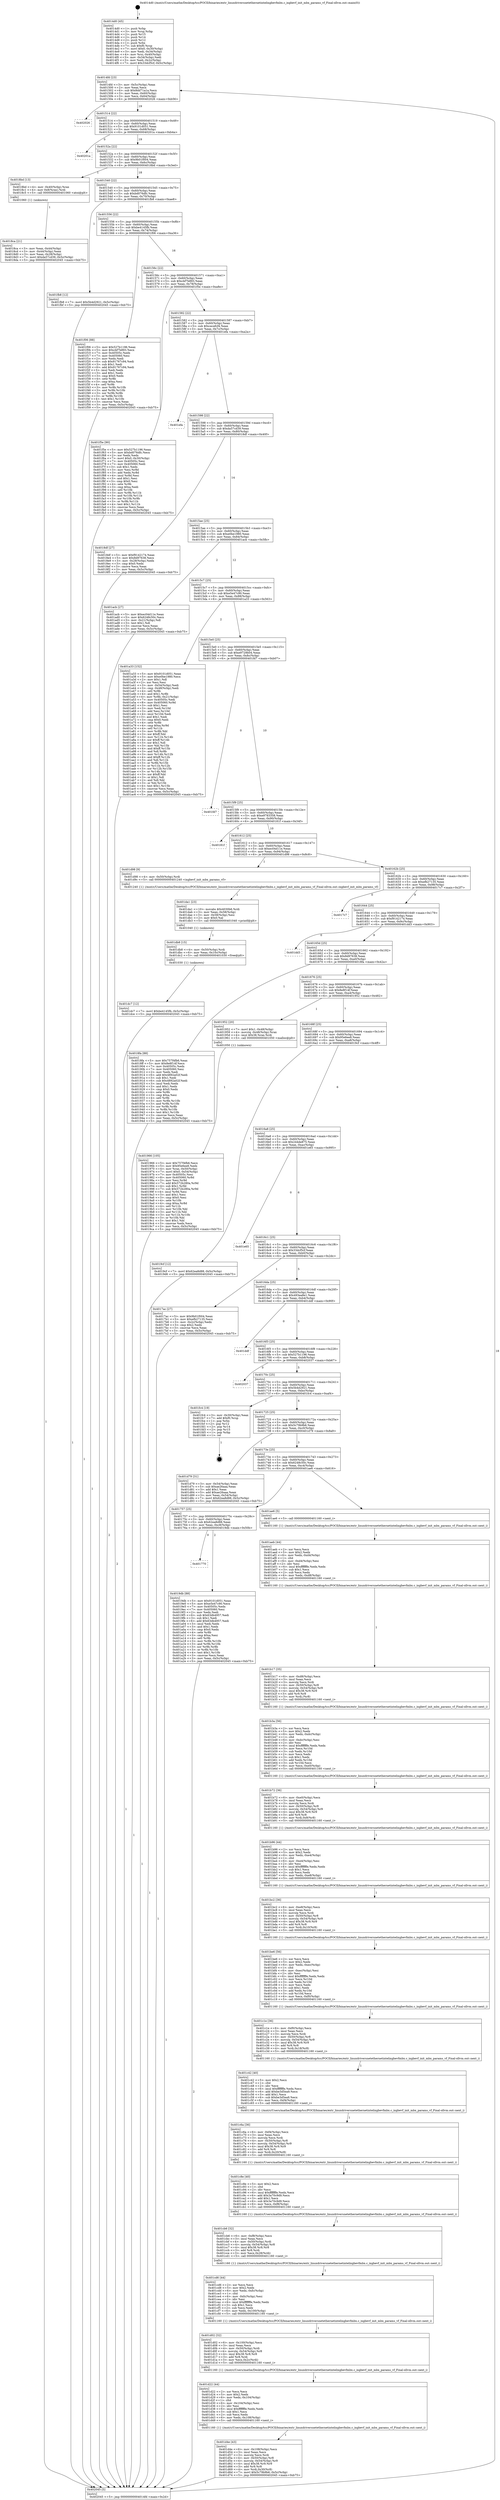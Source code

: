 digraph "0x4014d0" {
  label = "0x4014d0 (/mnt/c/Users/mathe/Desktop/tcc/POCII/binaries/extr_linuxdriversnetethernetintelixgbevfmbx.c_ixgbevf_init_mbx_params_vf_Final-ollvm.out::main(0))"
  labelloc = "t"
  node[shape=record]

  Entry [label="",width=0.3,height=0.3,shape=circle,fillcolor=black,style=filled]
  "0x4014fd" [label="{
     0x4014fd [23]\l
     | [instrs]\l
     &nbsp;&nbsp;0x4014fd \<+3\>: mov -0x5c(%rbp),%eax\l
     &nbsp;&nbsp;0x401500 \<+2\>: mov %eax,%ecx\l
     &nbsp;&nbsp;0x401502 \<+6\>: sub $0x8dd71a1a,%ecx\l
     &nbsp;&nbsp;0x401508 \<+3\>: mov %eax,-0x60(%rbp)\l
     &nbsp;&nbsp;0x40150b \<+3\>: mov %ecx,-0x64(%rbp)\l
     &nbsp;&nbsp;0x40150e \<+6\>: je 0000000000402026 \<main+0xb56\>\l
  }"]
  "0x402026" [label="{
     0x402026\l
  }", style=dashed]
  "0x401514" [label="{
     0x401514 [22]\l
     | [instrs]\l
     &nbsp;&nbsp;0x401514 \<+5\>: jmp 0000000000401519 \<main+0x49\>\l
     &nbsp;&nbsp;0x401519 \<+3\>: mov -0x60(%rbp),%eax\l
     &nbsp;&nbsp;0x40151c \<+5\>: sub $0x9101d051,%eax\l
     &nbsp;&nbsp;0x401521 \<+3\>: mov %eax,-0x68(%rbp)\l
     &nbsp;&nbsp;0x401524 \<+6\>: je 000000000040201a \<main+0xb4a\>\l
  }"]
  Exit [label="",width=0.3,height=0.3,shape=circle,fillcolor=black,style=filled,peripheries=2]
  "0x40201a" [label="{
     0x40201a\l
  }", style=dashed]
  "0x40152a" [label="{
     0x40152a [22]\l
     | [instrs]\l
     &nbsp;&nbsp;0x40152a \<+5\>: jmp 000000000040152f \<main+0x5f\>\l
     &nbsp;&nbsp;0x40152f \<+3\>: mov -0x60(%rbp),%eax\l
     &nbsp;&nbsp;0x401532 \<+5\>: sub $0x9b01f004,%eax\l
     &nbsp;&nbsp;0x401537 \<+3\>: mov %eax,-0x6c(%rbp)\l
     &nbsp;&nbsp;0x40153a \<+6\>: je 00000000004018bd \<main+0x3ed\>\l
  }"]
  "0x401dc7" [label="{
     0x401dc7 [12]\l
     | [instrs]\l
     &nbsp;&nbsp;0x401dc7 \<+7\>: movl $0xbe4145fb,-0x5c(%rbp)\l
     &nbsp;&nbsp;0x401dce \<+5\>: jmp 0000000000402045 \<main+0xb75\>\l
  }"]
  "0x4018bd" [label="{
     0x4018bd [13]\l
     | [instrs]\l
     &nbsp;&nbsp;0x4018bd \<+4\>: mov -0x40(%rbp),%rax\l
     &nbsp;&nbsp;0x4018c1 \<+4\>: mov 0x8(%rax),%rdi\l
     &nbsp;&nbsp;0x4018c5 \<+5\>: call 0000000000401060 \<atoi@plt\>\l
     | [calls]\l
     &nbsp;&nbsp;0x401060 \{1\} (unknown)\l
  }"]
  "0x401540" [label="{
     0x401540 [22]\l
     | [instrs]\l
     &nbsp;&nbsp;0x401540 \<+5\>: jmp 0000000000401545 \<main+0x75\>\l
     &nbsp;&nbsp;0x401545 \<+3\>: mov -0x60(%rbp),%eax\l
     &nbsp;&nbsp;0x401548 \<+5\>: sub $0xbd076dfc,%eax\l
     &nbsp;&nbsp;0x40154d \<+3\>: mov %eax,-0x70(%rbp)\l
     &nbsp;&nbsp;0x401550 \<+6\>: je 0000000000401fb8 \<main+0xae8\>\l
  }"]
  "0x401db8" [label="{
     0x401db8 [15]\l
     | [instrs]\l
     &nbsp;&nbsp;0x401db8 \<+4\>: mov -0x50(%rbp),%rdi\l
     &nbsp;&nbsp;0x401dbc \<+6\>: mov %eax,-0x10c(%rbp)\l
     &nbsp;&nbsp;0x401dc2 \<+5\>: call 0000000000401030 \<free@plt\>\l
     | [calls]\l
     &nbsp;&nbsp;0x401030 \{1\} (unknown)\l
  }"]
  "0x401fb8" [label="{
     0x401fb8 [12]\l
     | [instrs]\l
     &nbsp;&nbsp;0x401fb8 \<+7\>: movl $0x5b4d2921,-0x5c(%rbp)\l
     &nbsp;&nbsp;0x401fbf \<+5\>: jmp 0000000000402045 \<main+0xb75\>\l
  }"]
  "0x401556" [label="{
     0x401556 [22]\l
     | [instrs]\l
     &nbsp;&nbsp;0x401556 \<+5\>: jmp 000000000040155b \<main+0x8b\>\l
     &nbsp;&nbsp;0x40155b \<+3\>: mov -0x60(%rbp),%eax\l
     &nbsp;&nbsp;0x40155e \<+5\>: sub $0xbe4145fb,%eax\l
     &nbsp;&nbsp;0x401563 \<+3\>: mov %eax,-0x74(%rbp)\l
     &nbsp;&nbsp;0x401566 \<+6\>: je 0000000000401f06 \<main+0xa36\>\l
  }"]
  "0x401da1" [label="{
     0x401da1 [23]\l
     | [instrs]\l
     &nbsp;&nbsp;0x401da1 \<+10\>: movabs $0x4030b6,%rdi\l
     &nbsp;&nbsp;0x401dab \<+3\>: mov %eax,-0x58(%rbp)\l
     &nbsp;&nbsp;0x401dae \<+3\>: mov -0x58(%rbp),%esi\l
     &nbsp;&nbsp;0x401db1 \<+2\>: mov $0x0,%al\l
     &nbsp;&nbsp;0x401db3 \<+5\>: call 0000000000401040 \<printf@plt\>\l
     | [calls]\l
     &nbsp;&nbsp;0x401040 \{1\} (unknown)\l
  }"]
  "0x401f06" [label="{
     0x401f06 [88]\l
     | [instrs]\l
     &nbsp;&nbsp;0x401f06 \<+5\>: mov $0x527b1196,%eax\l
     &nbsp;&nbsp;0x401f0b \<+5\>: mov $0xcbf7b893,%ecx\l
     &nbsp;&nbsp;0x401f10 \<+7\>: mov 0x40505c,%edx\l
     &nbsp;&nbsp;0x401f17 \<+7\>: mov 0x405060,%esi\l
     &nbsp;&nbsp;0x401f1e \<+2\>: mov %edx,%edi\l
     &nbsp;&nbsp;0x401f20 \<+6\>: sub $0x91767c94,%edi\l
     &nbsp;&nbsp;0x401f26 \<+3\>: sub $0x1,%edi\l
     &nbsp;&nbsp;0x401f29 \<+6\>: add $0x91767c94,%edi\l
     &nbsp;&nbsp;0x401f2f \<+3\>: imul %edi,%edx\l
     &nbsp;&nbsp;0x401f32 \<+3\>: and $0x1,%edx\l
     &nbsp;&nbsp;0x401f35 \<+3\>: cmp $0x0,%edx\l
     &nbsp;&nbsp;0x401f38 \<+4\>: sete %r8b\l
     &nbsp;&nbsp;0x401f3c \<+3\>: cmp $0xa,%esi\l
     &nbsp;&nbsp;0x401f3f \<+4\>: setl %r9b\l
     &nbsp;&nbsp;0x401f43 \<+3\>: mov %r8b,%r10b\l
     &nbsp;&nbsp;0x401f46 \<+3\>: and %r9b,%r10b\l
     &nbsp;&nbsp;0x401f49 \<+3\>: xor %r9b,%r8b\l
     &nbsp;&nbsp;0x401f4c \<+3\>: or %r8b,%r10b\l
     &nbsp;&nbsp;0x401f4f \<+4\>: test $0x1,%r10b\l
     &nbsp;&nbsp;0x401f53 \<+3\>: cmovne %ecx,%eax\l
     &nbsp;&nbsp;0x401f56 \<+3\>: mov %eax,-0x5c(%rbp)\l
     &nbsp;&nbsp;0x401f59 \<+5\>: jmp 0000000000402045 \<main+0xb75\>\l
  }"]
  "0x40156c" [label="{
     0x40156c [22]\l
     | [instrs]\l
     &nbsp;&nbsp;0x40156c \<+5\>: jmp 0000000000401571 \<main+0xa1\>\l
     &nbsp;&nbsp;0x401571 \<+3\>: mov -0x60(%rbp),%eax\l
     &nbsp;&nbsp;0x401574 \<+5\>: sub $0xcbf7b893,%eax\l
     &nbsp;&nbsp;0x401579 \<+3\>: mov %eax,-0x78(%rbp)\l
     &nbsp;&nbsp;0x40157c \<+6\>: je 0000000000401f5e \<main+0xa8e\>\l
  }"]
  "0x401d4e" [label="{
     0x401d4e [43]\l
     | [instrs]\l
     &nbsp;&nbsp;0x401d4e \<+6\>: mov -0x108(%rbp),%ecx\l
     &nbsp;&nbsp;0x401d54 \<+3\>: imul %eax,%ecx\l
     &nbsp;&nbsp;0x401d57 \<+3\>: movslq %ecx,%rdi\l
     &nbsp;&nbsp;0x401d5a \<+4\>: mov -0x50(%rbp),%r8\l
     &nbsp;&nbsp;0x401d5e \<+4\>: movslq -0x54(%rbp),%r9\l
     &nbsp;&nbsp;0x401d62 \<+4\>: imul $0x38,%r9,%r9\l
     &nbsp;&nbsp;0x401d66 \<+3\>: add %r9,%r8\l
     &nbsp;&nbsp;0x401d69 \<+4\>: mov %rdi,0x30(%r8)\l
     &nbsp;&nbsp;0x401d6d \<+7\>: movl $0x5c79b9b6,-0x5c(%rbp)\l
     &nbsp;&nbsp;0x401d74 \<+5\>: jmp 0000000000402045 \<main+0xb75\>\l
  }"]
  "0x401f5e" [label="{
     0x401f5e [90]\l
     | [instrs]\l
     &nbsp;&nbsp;0x401f5e \<+5\>: mov $0x527b1196,%eax\l
     &nbsp;&nbsp;0x401f63 \<+5\>: mov $0xbd076dfc,%ecx\l
     &nbsp;&nbsp;0x401f68 \<+2\>: xor %edx,%edx\l
     &nbsp;&nbsp;0x401f6a \<+7\>: movl $0x0,-0x30(%rbp)\l
     &nbsp;&nbsp;0x401f71 \<+7\>: mov 0x40505c,%esi\l
     &nbsp;&nbsp;0x401f78 \<+7\>: mov 0x405060,%edi\l
     &nbsp;&nbsp;0x401f7f \<+3\>: sub $0x1,%edx\l
     &nbsp;&nbsp;0x401f82 \<+3\>: mov %esi,%r8d\l
     &nbsp;&nbsp;0x401f85 \<+3\>: add %edx,%r8d\l
     &nbsp;&nbsp;0x401f88 \<+4\>: imul %r8d,%esi\l
     &nbsp;&nbsp;0x401f8c \<+3\>: and $0x1,%esi\l
     &nbsp;&nbsp;0x401f8f \<+3\>: cmp $0x0,%esi\l
     &nbsp;&nbsp;0x401f92 \<+4\>: sete %r9b\l
     &nbsp;&nbsp;0x401f96 \<+3\>: cmp $0xa,%edi\l
     &nbsp;&nbsp;0x401f99 \<+4\>: setl %r10b\l
     &nbsp;&nbsp;0x401f9d \<+3\>: mov %r9b,%r11b\l
     &nbsp;&nbsp;0x401fa0 \<+3\>: and %r10b,%r11b\l
     &nbsp;&nbsp;0x401fa3 \<+3\>: xor %r10b,%r9b\l
     &nbsp;&nbsp;0x401fa6 \<+3\>: or %r9b,%r11b\l
     &nbsp;&nbsp;0x401fa9 \<+4\>: test $0x1,%r11b\l
     &nbsp;&nbsp;0x401fad \<+3\>: cmovne %ecx,%eax\l
     &nbsp;&nbsp;0x401fb0 \<+3\>: mov %eax,-0x5c(%rbp)\l
     &nbsp;&nbsp;0x401fb3 \<+5\>: jmp 0000000000402045 \<main+0xb75\>\l
  }"]
  "0x401582" [label="{
     0x401582 [22]\l
     | [instrs]\l
     &nbsp;&nbsp;0x401582 \<+5\>: jmp 0000000000401587 \<main+0xb7\>\l
     &nbsp;&nbsp;0x401587 \<+3\>: mov -0x60(%rbp),%eax\l
     &nbsp;&nbsp;0x40158a \<+5\>: sub $0xcecefcf4,%eax\l
     &nbsp;&nbsp;0x40158f \<+3\>: mov %eax,-0x7c(%rbp)\l
     &nbsp;&nbsp;0x401592 \<+6\>: je 0000000000401efa \<main+0xa2a\>\l
  }"]
  "0x401d22" [label="{
     0x401d22 [44]\l
     | [instrs]\l
     &nbsp;&nbsp;0x401d22 \<+2\>: xor %ecx,%ecx\l
     &nbsp;&nbsp;0x401d24 \<+5\>: mov $0x2,%edx\l
     &nbsp;&nbsp;0x401d29 \<+6\>: mov %edx,-0x104(%rbp)\l
     &nbsp;&nbsp;0x401d2f \<+1\>: cltd\l
     &nbsp;&nbsp;0x401d30 \<+6\>: mov -0x104(%rbp),%esi\l
     &nbsp;&nbsp;0x401d36 \<+2\>: idiv %esi\l
     &nbsp;&nbsp;0x401d38 \<+6\>: imul $0xfffffffe,%edx,%edx\l
     &nbsp;&nbsp;0x401d3e \<+3\>: sub $0x1,%ecx\l
     &nbsp;&nbsp;0x401d41 \<+2\>: sub %ecx,%edx\l
     &nbsp;&nbsp;0x401d43 \<+6\>: mov %edx,-0x108(%rbp)\l
     &nbsp;&nbsp;0x401d49 \<+5\>: call 0000000000401160 \<next_i\>\l
     | [calls]\l
     &nbsp;&nbsp;0x401160 \{1\} (/mnt/c/Users/mathe/Desktop/tcc/POCII/binaries/extr_linuxdriversnetethernetintelixgbevfmbx.c_ixgbevf_init_mbx_params_vf_Final-ollvm.out::next_i)\l
  }"]
  "0x401efa" [label="{
     0x401efa\l
  }", style=dashed]
  "0x401598" [label="{
     0x401598 [22]\l
     | [instrs]\l
     &nbsp;&nbsp;0x401598 \<+5\>: jmp 000000000040159d \<main+0xcd\>\l
     &nbsp;&nbsp;0x40159d \<+3\>: mov -0x60(%rbp),%eax\l
     &nbsp;&nbsp;0x4015a0 \<+5\>: sub $0xda57cd39,%eax\l
     &nbsp;&nbsp;0x4015a5 \<+3\>: mov %eax,-0x80(%rbp)\l
     &nbsp;&nbsp;0x4015a8 \<+6\>: je 00000000004018df \<main+0x40f\>\l
  }"]
  "0x401d02" [label="{
     0x401d02 [32]\l
     | [instrs]\l
     &nbsp;&nbsp;0x401d02 \<+6\>: mov -0x100(%rbp),%ecx\l
     &nbsp;&nbsp;0x401d08 \<+3\>: imul %eax,%ecx\l
     &nbsp;&nbsp;0x401d0b \<+4\>: mov -0x50(%rbp),%rdi\l
     &nbsp;&nbsp;0x401d0f \<+4\>: movslq -0x54(%rbp),%r8\l
     &nbsp;&nbsp;0x401d13 \<+4\>: imul $0x38,%r8,%r8\l
     &nbsp;&nbsp;0x401d17 \<+3\>: add %r8,%rdi\l
     &nbsp;&nbsp;0x401d1a \<+3\>: mov %ecx,0x2c(%rdi)\l
     &nbsp;&nbsp;0x401d1d \<+5\>: call 0000000000401160 \<next_i\>\l
     | [calls]\l
     &nbsp;&nbsp;0x401160 \{1\} (/mnt/c/Users/mathe/Desktop/tcc/POCII/binaries/extr_linuxdriversnetethernetintelixgbevfmbx.c_ixgbevf_init_mbx_params_vf_Final-ollvm.out::next_i)\l
  }"]
  "0x4018df" [label="{
     0x4018df [27]\l
     | [instrs]\l
     &nbsp;&nbsp;0x4018df \<+5\>: mov $0xf9142174,%eax\l
     &nbsp;&nbsp;0x4018e4 \<+5\>: mov $0x8d97638,%ecx\l
     &nbsp;&nbsp;0x4018e9 \<+3\>: mov -0x28(%rbp),%edx\l
     &nbsp;&nbsp;0x4018ec \<+3\>: cmp $0x0,%edx\l
     &nbsp;&nbsp;0x4018ef \<+3\>: cmove %ecx,%eax\l
     &nbsp;&nbsp;0x4018f2 \<+3\>: mov %eax,-0x5c(%rbp)\l
     &nbsp;&nbsp;0x4018f5 \<+5\>: jmp 0000000000402045 \<main+0xb75\>\l
  }"]
  "0x4015ae" [label="{
     0x4015ae [25]\l
     | [instrs]\l
     &nbsp;&nbsp;0x4015ae \<+5\>: jmp 00000000004015b3 \<main+0xe3\>\l
     &nbsp;&nbsp;0x4015b3 \<+3\>: mov -0x60(%rbp),%eax\l
     &nbsp;&nbsp;0x4015b6 \<+5\>: sub $0xe0be1980,%eax\l
     &nbsp;&nbsp;0x4015bb \<+6\>: mov %eax,-0x84(%rbp)\l
     &nbsp;&nbsp;0x4015c1 \<+6\>: je 0000000000401acb \<main+0x5fb\>\l
  }"]
  "0x401cd6" [label="{
     0x401cd6 [44]\l
     | [instrs]\l
     &nbsp;&nbsp;0x401cd6 \<+2\>: xor %ecx,%ecx\l
     &nbsp;&nbsp;0x401cd8 \<+5\>: mov $0x2,%edx\l
     &nbsp;&nbsp;0x401cdd \<+6\>: mov %edx,-0xfc(%rbp)\l
     &nbsp;&nbsp;0x401ce3 \<+1\>: cltd\l
     &nbsp;&nbsp;0x401ce4 \<+6\>: mov -0xfc(%rbp),%esi\l
     &nbsp;&nbsp;0x401cea \<+2\>: idiv %esi\l
     &nbsp;&nbsp;0x401cec \<+6\>: imul $0xfffffffe,%edx,%edx\l
     &nbsp;&nbsp;0x401cf2 \<+3\>: sub $0x1,%ecx\l
     &nbsp;&nbsp;0x401cf5 \<+2\>: sub %ecx,%edx\l
     &nbsp;&nbsp;0x401cf7 \<+6\>: mov %edx,-0x100(%rbp)\l
     &nbsp;&nbsp;0x401cfd \<+5\>: call 0000000000401160 \<next_i\>\l
     | [calls]\l
     &nbsp;&nbsp;0x401160 \{1\} (/mnt/c/Users/mathe/Desktop/tcc/POCII/binaries/extr_linuxdriversnetethernetintelixgbevfmbx.c_ixgbevf_init_mbx_params_vf_Final-ollvm.out::next_i)\l
  }"]
  "0x401acb" [label="{
     0x401acb [27]\l
     | [instrs]\l
     &nbsp;&nbsp;0x401acb \<+5\>: mov $0xec04d11e,%eax\l
     &nbsp;&nbsp;0x401ad0 \<+5\>: mov $0x6248c50c,%ecx\l
     &nbsp;&nbsp;0x401ad5 \<+3\>: mov -0x21(%rbp),%dl\l
     &nbsp;&nbsp;0x401ad8 \<+3\>: test $0x1,%dl\l
     &nbsp;&nbsp;0x401adb \<+3\>: cmovne %ecx,%eax\l
     &nbsp;&nbsp;0x401ade \<+3\>: mov %eax,-0x5c(%rbp)\l
     &nbsp;&nbsp;0x401ae1 \<+5\>: jmp 0000000000402045 \<main+0xb75\>\l
  }"]
  "0x4015c7" [label="{
     0x4015c7 [25]\l
     | [instrs]\l
     &nbsp;&nbsp;0x4015c7 \<+5\>: jmp 00000000004015cc \<main+0xfc\>\l
     &nbsp;&nbsp;0x4015cc \<+3\>: mov -0x60(%rbp),%eax\l
     &nbsp;&nbsp;0x4015cf \<+5\>: sub $0xe5e47c90,%eax\l
     &nbsp;&nbsp;0x4015d4 \<+6\>: mov %eax,-0x88(%rbp)\l
     &nbsp;&nbsp;0x4015da \<+6\>: je 0000000000401a33 \<main+0x563\>\l
  }"]
  "0x401cb6" [label="{
     0x401cb6 [32]\l
     | [instrs]\l
     &nbsp;&nbsp;0x401cb6 \<+6\>: mov -0xf8(%rbp),%ecx\l
     &nbsp;&nbsp;0x401cbc \<+3\>: imul %eax,%ecx\l
     &nbsp;&nbsp;0x401cbf \<+4\>: mov -0x50(%rbp),%rdi\l
     &nbsp;&nbsp;0x401cc3 \<+4\>: movslq -0x54(%rbp),%r8\l
     &nbsp;&nbsp;0x401cc7 \<+4\>: imul $0x38,%r8,%r8\l
     &nbsp;&nbsp;0x401ccb \<+3\>: add %r8,%rdi\l
     &nbsp;&nbsp;0x401cce \<+3\>: mov %ecx,0x28(%rdi)\l
     &nbsp;&nbsp;0x401cd1 \<+5\>: call 0000000000401160 \<next_i\>\l
     | [calls]\l
     &nbsp;&nbsp;0x401160 \{1\} (/mnt/c/Users/mathe/Desktop/tcc/POCII/binaries/extr_linuxdriversnetethernetintelixgbevfmbx.c_ixgbevf_init_mbx_params_vf_Final-ollvm.out::next_i)\l
  }"]
  "0x401a33" [label="{
     0x401a33 [152]\l
     | [instrs]\l
     &nbsp;&nbsp;0x401a33 \<+5\>: mov $0x9101d051,%eax\l
     &nbsp;&nbsp;0x401a38 \<+5\>: mov $0xe0be1980,%ecx\l
     &nbsp;&nbsp;0x401a3d \<+2\>: mov $0x1,%dl\l
     &nbsp;&nbsp;0x401a3f \<+2\>: xor %esi,%esi\l
     &nbsp;&nbsp;0x401a41 \<+3\>: mov -0x54(%rbp),%edi\l
     &nbsp;&nbsp;0x401a44 \<+3\>: cmp -0x48(%rbp),%edi\l
     &nbsp;&nbsp;0x401a47 \<+4\>: setl %r8b\l
     &nbsp;&nbsp;0x401a4b \<+4\>: and $0x1,%r8b\l
     &nbsp;&nbsp;0x401a4f \<+4\>: mov %r8b,-0x21(%rbp)\l
     &nbsp;&nbsp;0x401a53 \<+7\>: mov 0x40505c,%edi\l
     &nbsp;&nbsp;0x401a5a \<+8\>: mov 0x405060,%r9d\l
     &nbsp;&nbsp;0x401a62 \<+3\>: sub $0x1,%esi\l
     &nbsp;&nbsp;0x401a65 \<+3\>: mov %edi,%r10d\l
     &nbsp;&nbsp;0x401a68 \<+3\>: add %esi,%r10d\l
     &nbsp;&nbsp;0x401a6b \<+4\>: imul %r10d,%edi\l
     &nbsp;&nbsp;0x401a6f \<+3\>: and $0x1,%edi\l
     &nbsp;&nbsp;0x401a72 \<+3\>: cmp $0x0,%edi\l
     &nbsp;&nbsp;0x401a75 \<+4\>: sete %r8b\l
     &nbsp;&nbsp;0x401a79 \<+4\>: cmp $0xa,%r9d\l
     &nbsp;&nbsp;0x401a7d \<+4\>: setl %r11b\l
     &nbsp;&nbsp;0x401a81 \<+3\>: mov %r8b,%bl\l
     &nbsp;&nbsp;0x401a84 \<+3\>: xor $0xff,%bl\l
     &nbsp;&nbsp;0x401a87 \<+3\>: mov %r11b,%r14b\l
     &nbsp;&nbsp;0x401a8a \<+4\>: xor $0xff,%r14b\l
     &nbsp;&nbsp;0x401a8e \<+3\>: xor $0x1,%dl\l
     &nbsp;&nbsp;0x401a91 \<+3\>: mov %bl,%r15b\l
     &nbsp;&nbsp;0x401a94 \<+4\>: and $0xff,%r15b\l
     &nbsp;&nbsp;0x401a98 \<+3\>: and %dl,%r8b\l
     &nbsp;&nbsp;0x401a9b \<+3\>: mov %r14b,%r12b\l
     &nbsp;&nbsp;0x401a9e \<+4\>: and $0xff,%r12b\l
     &nbsp;&nbsp;0x401aa2 \<+3\>: and %dl,%r11b\l
     &nbsp;&nbsp;0x401aa5 \<+3\>: or %r8b,%r15b\l
     &nbsp;&nbsp;0x401aa8 \<+3\>: or %r11b,%r12b\l
     &nbsp;&nbsp;0x401aab \<+3\>: xor %r12b,%r15b\l
     &nbsp;&nbsp;0x401aae \<+3\>: or %r14b,%bl\l
     &nbsp;&nbsp;0x401ab1 \<+3\>: xor $0xff,%bl\l
     &nbsp;&nbsp;0x401ab4 \<+3\>: or $0x1,%dl\l
     &nbsp;&nbsp;0x401ab7 \<+2\>: and %dl,%bl\l
     &nbsp;&nbsp;0x401ab9 \<+3\>: or %bl,%r15b\l
     &nbsp;&nbsp;0x401abc \<+4\>: test $0x1,%r15b\l
     &nbsp;&nbsp;0x401ac0 \<+3\>: cmovne %ecx,%eax\l
     &nbsp;&nbsp;0x401ac3 \<+3\>: mov %eax,-0x5c(%rbp)\l
     &nbsp;&nbsp;0x401ac6 \<+5\>: jmp 0000000000402045 \<main+0xb75\>\l
  }"]
  "0x4015e0" [label="{
     0x4015e0 [25]\l
     | [instrs]\l
     &nbsp;&nbsp;0x4015e0 \<+5\>: jmp 00000000004015e5 \<main+0x115\>\l
     &nbsp;&nbsp;0x4015e5 \<+3\>: mov -0x60(%rbp),%eax\l
     &nbsp;&nbsp;0x4015e8 \<+5\>: sub $0xe9729b04,%eax\l
     &nbsp;&nbsp;0x4015ed \<+6\>: mov %eax,-0x8c(%rbp)\l
     &nbsp;&nbsp;0x4015f3 \<+6\>: je 0000000000401fd7 \<main+0xb07\>\l
  }"]
  "0x401c8e" [label="{
     0x401c8e [40]\l
     | [instrs]\l
     &nbsp;&nbsp;0x401c8e \<+5\>: mov $0x2,%ecx\l
     &nbsp;&nbsp;0x401c93 \<+1\>: cltd\l
     &nbsp;&nbsp;0x401c94 \<+2\>: idiv %ecx\l
     &nbsp;&nbsp;0x401c96 \<+6\>: imul $0xfffffffe,%edx,%ecx\l
     &nbsp;&nbsp;0x401c9c \<+6\>: add $0x3a70c9d9,%ecx\l
     &nbsp;&nbsp;0x401ca2 \<+3\>: add $0x1,%ecx\l
     &nbsp;&nbsp;0x401ca5 \<+6\>: sub $0x3a70c9d9,%ecx\l
     &nbsp;&nbsp;0x401cab \<+6\>: mov %ecx,-0xf8(%rbp)\l
     &nbsp;&nbsp;0x401cb1 \<+5\>: call 0000000000401160 \<next_i\>\l
     | [calls]\l
     &nbsp;&nbsp;0x401160 \{1\} (/mnt/c/Users/mathe/Desktop/tcc/POCII/binaries/extr_linuxdriversnetethernetintelixgbevfmbx.c_ixgbevf_init_mbx_params_vf_Final-ollvm.out::next_i)\l
  }"]
  "0x401fd7" [label="{
     0x401fd7\l
  }", style=dashed]
  "0x4015f9" [label="{
     0x4015f9 [25]\l
     | [instrs]\l
     &nbsp;&nbsp;0x4015f9 \<+5\>: jmp 00000000004015fe \<main+0x12e\>\l
     &nbsp;&nbsp;0x4015fe \<+3\>: mov -0x60(%rbp),%eax\l
     &nbsp;&nbsp;0x401601 \<+5\>: sub $0xe9783358,%eax\l
     &nbsp;&nbsp;0x401606 \<+6\>: mov %eax,-0x90(%rbp)\l
     &nbsp;&nbsp;0x40160c \<+6\>: je 000000000040181f \<main+0x34f\>\l
  }"]
  "0x401c6a" [label="{
     0x401c6a [36]\l
     | [instrs]\l
     &nbsp;&nbsp;0x401c6a \<+6\>: mov -0xf4(%rbp),%ecx\l
     &nbsp;&nbsp;0x401c70 \<+3\>: imul %eax,%ecx\l
     &nbsp;&nbsp;0x401c73 \<+3\>: movslq %ecx,%rdi\l
     &nbsp;&nbsp;0x401c76 \<+4\>: mov -0x50(%rbp),%r8\l
     &nbsp;&nbsp;0x401c7a \<+4\>: movslq -0x54(%rbp),%r9\l
     &nbsp;&nbsp;0x401c7e \<+4\>: imul $0x38,%r9,%r9\l
     &nbsp;&nbsp;0x401c82 \<+3\>: add %r9,%r8\l
     &nbsp;&nbsp;0x401c85 \<+4\>: mov %rdi,0x20(%r8)\l
     &nbsp;&nbsp;0x401c89 \<+5\>: call 0000000000401160 \<next_i\>\l
     | [calls]\l
     &nbsp;&nbsp;0x401160 \{1\} (/mnt/c/Users/mathe/Desktop/tcc/POCII/binaries/extr_linuxdriversnetethernetintelixgbevfmbx.c_ixgbevf_init_mbx_params_vf_Final-ollvm.out::next_i)\l
  }"]
  "0x40181f" [label="{
     0x40181f\l
  }", style=dashed]
  "0x401612" [label="{
     0x401612 [25]\l
     | [instrs]\l
     &nbsp;&nbsp;0x401612 \<+5\>: jmp 0000000000401617 \<main+0x147\>\l
     &nbsp;&nbsp;0x401617 \<+3\>: mov -0x60(%rbp),%eax\l
     &nbsp;&nbsp;0x40161a \<+5\>: sub $0xec04d11e,%eax\l
     &nbsp;&nbsp;0x40161f \<+6\>: mov %eax,-0x94(%rbp)\l
     &nbsp;&nbsp;0x401625 \<+6\>: je 0000000000401d98 \<main+0x8c8\>\l
  }"]
  "0x401c42" [label="{
     0x401c42 [40]\l
     | [instrs]\l
     &nbsp;&nbsp;0x401c42 \<+5\>: mov $0x2,%ecx\l
     &nbsp;&nbsp;0x401c47 \<+1\>: cltd\l
     &nbsp;&nbsp;0x401c48 \<+2\>: idiv %ecx\l
     &nbsp;&nbsp;0x401c4a \<+6\>: imul $0xfffffffe,%edx,%ecx\l
     &nbsp;&nbsp;0x401c50 \<+6\>: add $0xbe3d5ea9,%ecx\l
     &nbsp;&nbsp;0x401c56 \<+3\>: add $0x1,%ecx\l
     &nbsp;&nbsp;0x401c59 \<+6\>: sub $0xbe3d5ea9,%ecx\l
     &nbsp;&nbsp;0x401c5f \<+6\>: mov %ecx,-0xf4(%rbp)\l
     &nbsp;&nbsp;0x401c65 \<+5\>: call 0000000000401160 \<next_i\>\l
     | [calls]\l
     &nbsp;&nbsp;0x401160 \{1\} (/mnt/c/Users/mathe/Desktop/tcc/POCII/binaries/extr_linuxdriversnetethernetintelixgbevfmbx.c_ixgbevf_init_mbx_params_vf_Final-ollvm.out::next_i)\l
  }"]
  "0x401d98" [label="{
     0x401d98 [9]\l
     | [instrs]\l
     &nbsp;&nbsp;0x401d98 \<+4\>: mov -0x50(%rbp),%rdi\l
     &nbsp;&nbsp;0x401d9c \<+5\>: call 0000000000401240 \<ixgbevf_init_mbx_params_vf\>\l
     | [calls]\l
     &nbsp;&nbsp;0x401240 \{1\} (/mnt/c/Users/mathe/Desktop/tcc/POCII/binaries/extr_linuxdriversnetethernetintelixgbevfmbx.c_ixgbevf_init_mbx_params_vf_Final-ollvm.out::ixgbevf_init_mbx_params_vf)\l
  }"]
  "0x40162b" [label="{
     0x40162b [25]\l
     | [instrs]\l
     &nbsp;&nbsp;0x40162b \<+5\>: jmp 0000000000401630 \<main+0x160\>\l
     &nbsp;&nbsp;0x401630 \<+3\>: mov -0x60(%rbp),%eax\l
     &nbsp;&nbsp;0x401633 \<+5\>: sub $0xefb27135,%eax\l
     &nbsp;&nbsp;0x401638 \<+6\>: mov %eax,-0x98(%rbp)\l
     &nbsp;&nbsp;0x40163e \<+6\>: je 00000000004017c7 \<main+0x2f7\>\l
  }"]
  "0x401c1e" [label="{
     0x401c1e [36]\l
     | [instrs]\l
     &nbsp;&nbsp;0x401c1e \<+6\>: mov -0xf0(%rbp),%ecx\l
     &nbsp;&nbsp;0x401c24 \<+3\>: imul %eax,%ecx\l
     &nbsp;&nbsp;0x401c27 \<+3\>: movslq %ecx,%rdi\l
     &nbsp;&nbsp;0x401c2a \<+4\>: mov -0x50(%rbp),%r8\l
     &nbsp;&nbsp;0x401c2e \<+4\>: movslq -0x54(%rbp),%r9\l
     &nbsp;&nbsp;0x401c32 \<+4\>: imul $0x38,%r9,%r9\l
     &nbsp;&nbsp;0x401c36 \<+3\>: add %r9,%r8\l
     &nbsp;&nbsp;0x401c39 \<+4\>: mov %rdi,0x18(%r8)\l
     &nbsp;&nbsp;0x401c3d \<+5\>: call 0000000000401160 \<next_i\>\l
     | [calls]\l
     &nbsp;&nbsp;0x401160 \{1\} (/mnt/c/Users/mathe/Desktop/tcc/POCII/binaries/extr_linuxdriversnetethernetintelixgbevfmbx.c_ixgbevf_init_mbx_params_vf_Final-ollvm.out::next_i)\l
  }"]
  "0x4017c7" [label="{
     0x4017c7\l
  }", style=dashed]
  "0x401644" [label="{
     0x401644 [25]\l
     | [instrs]\l
     &nbsp;&nbsp;0x401644 \<+5\>: jmp 0000000000401649 \<main+0x179\>\l
     &nbsp;&nbsp;0x401649 \<+3\>: mov -0x60(%rbp),%eax\l
     &nbsp;&nbsp;0x40164c \<+5\>: sub $0xf9142174,%eax\l
     &nbsp;&nbsp;0x401651 \<+6\>: mov %eax,-0x9c(%rbp)\l
     &nbsp;&nbsp;0x401657 \<+6\>: je 0000000000401dd3 \<main+0x903\>\l
  }"]
  "0x401be6" [label="{
     0x401be6 [56]\l
     | [instrs]\l
     &nbsp;&nbsp;0x401be6 \<+2\>: xor %ecx,%ecx\l
     &nbsp;&nbsp;0x401be8 \<+5\>: mov $0x2,%edx\l
     &nbsp;&nbsp;0x401bed \<+6\>: mov %edx,-0xec(%rbp)\l
     &nbsp;&nbsp;0x401bf3 \<+1\>: cltd\l
     &nbsp;&nbsp;0x401bf4 \<+6\>: mov -0xec(%rbp),%esi\l
     &nbsp;&nbsp;0x401bfa \<+2\>: idiv %esi\l
     &nbsp;&nbsp;0x401bfc \<+6\>: imul $0xfffffffe,%edx,%edx\l
     &nbsp;&nbsp;0x401c02 \<+3\>: mov %ecx,%r10d\l
     &nbsp;&nbsp;0x401c05 \<+3\>: sub %edx,%r10d\l
     &nbsp;&nbsp;0x401c08 \<+2\>: mov %ecx,%edx\l
     &nbsp;&nbsp;0x401c0a \<+3\>: sub $0x1,%edx\l
     &nbsp;&nbsp;0x401c0d \<+3\>: add %edx,%r10d\l
     &nbsp;&nbsp;0x401c10 \<+3\>: sub %r10d,%ecx\l
     &nbsp;&nbsp;0x401c13 \<+6\>: mov %ecx,-0xf0(%rbp)\l
     &nbsp;&nbsp;0x401c19 \<+5\>: call 0000000000401160 \<next_i\>\l
     | [calls]\l
     &nbsp;&nbsp;0x401160 \{1\} (/mnt/c/Users/mathe/Desktop/tcc/POCII/binaries/extr_linuxdriversnetethernetintelixgbevfmbx.c_ixgbevf_init_mbx_params_vf_Final-ollvm.out::next_i)\l
  }"]
  "0x401dd3" [label="{
     0x401dd3\l
  }", style=dashed]
  "0x40165d" [label="{
     0x40165d [25]\l
     | [instrs]\l
     &nbsp;&nbsp;0x40165d \<+5\>: jmp 0000000000401662 \<main+0x192\>\l
     &nbsp;&nbsp;0x401662 \<+3\>: mov -0x60(%rbp),%eax\l
     &nbsp;&nbsp;0x401665 \<+5\>: sub $0x8d97638,%eax\l
     &nbsp;&nbsp;0x40166a \<+6\>: mov %eax,-0xa0(%rbp)\l
     &nbsp;&nbsp;0x401670 \<+6\>: je 00000000004018fa \<main+0x42a\>\l
  }"]
  "0x401bc2" [label="{
     0x401bc2 [36]\l
     | [instrs]\l
     &nbsp;&nbsp;0x401bc2 \<+6\>: mov -0xe8(%rbp),%ecx\l
     &nbsp;&nbsp;0x401bc8 \<+3\>: imul %eax,%ecx\l
     &nbsp;&nbsp;0x401bcb \<+3\>: movslq %ecx,%rdi\l
     &nbsp;&nbsp;0x401bce \<+4\>: mov -0x50(%rbp),%r8\l
     &nbsp;&nbsp;0x401bd2 \<+4\>: movslq -0x54(%rbp),%r9\l
     &nbsp;&nbsp;0x401bd6 \<+4\>: imul $0x38,%r9,%r9\l
     &nbsp;&nbsp;0x401bda \<+3\>: add %r9,%r8\l
     &nbsp;&nbsp;0x401bdd \<+4\>: mov %rdi,0x10(%r8)\l
     &nbsp;&nbsp;0x401be1 \<+5\>: call 0000000000401160 \<next_i\>\l
     | [calls]\l
     &nbsp;&nbsp;0x401160 \{1\} (/mnt/c/Users/mathe/Desktop/tcc/POCII/binaries/extr_linuxdriversnetethernetintelixgbevfmbx.c_ixgbevf_init_mbx_params_vf_Final-ollvm.out::next_i)\l
  }"]
  "0x4018fa" [label="{
     0x4018fa [88]\l
     | [instrs]\l
     &nbsp;&nbsp;0x4018fa \<+5\>: mov $0x757f4fb6,%eax\l
     &nbsp;&nbsp;0x4018ff \<+5\>: mov $0x8e8f14f,%ecx\l
     &nbsp;&nbsp;0x401904 \<+7\>: mov 0x40505c,%edx\l
     &nbsp;&nbsp;0x40190b \<+7\>: mov 0x405060,%esi\l
     &nbsp;&nbsp;0x401912 \<+2\>: mov %edx,%edi\l
     &nbsp;&nbsp;0x401914 \<+6\>: add $0x4892a02f,%edi\l
     &nbsp;&nbsp;0x40191a \<+3\>: sub $0x1,%edi\l
     &nbsp;&nbsp;0x40191d \<+6\>: sub $0x4892a02f,%edi\l
     &nbsp;&nbsp;0x401923 \<+3\>: imul %edi,%edx\l
     &nbsp;&nbsp;0x401926 \<+3\>: and $0x1,%edx\l
     &nbsp;&nbsp;0x401929 \<+3\>: cmp $0x0,%edx\l
     &nbsp;&nbsp;0x40192c \<+4\>: sete %r8b\l
     &nbsp;&nbsp;0x401930 \<+3\>: cmp $0xa,%esi\l
     &nbsp;&nbsp;0x401933 \<+4\>: setl %r9b\l
     &nbsp;&nbsp;0x401937 \<+3\>: mov %r8b,%r10b\l
     &nbsp;&nbsp;0x40193a \<+3\>: and %r9b,%r10b\l
     &nbsp;&nbsp;0x40193d \<+3\>: xor %r9b,%r8b\l
     &nbsp;&nbsp;0x401940 \<+3\>: or %r8b,%r10b\l
     &nbsp;&nbsp;0x401943 \<+4\>: test $0x1,%r10b\l
     &nbsp;&nbsp;0x401947 \<+3\>: cmovne %ecx,%eax\l
     &nbsp;&nbsp;0x40194a \<+3\>: mov %eax,-0x5c(%rbp)\l
     &nbsp;&nbsp;0x40194d \<+5\>: jmp 0000000000402045 \<main+0xb75\>\l
  }"]
  "0x401676" [label="{
     0x401676 [25]\l
     | [instrs]\l
     &nbsp;&nbsp;0x401676 \<+5\>: jmp 000000000040167b \<main+0x1ab\>\l
     &nbsp;&nbsp;0x40167b \<+3\>: mov -0x60(%rbp),%eax\l
     &nbsp;&nbsp;0x40167e \<+5\>: sub $0x8e8f14f,%eax\l
     &nbsp;&nbsp;0x401683 \<+6\>: mov %eax,-0xa4(%rbp)\l
     &nbsp;&nbsp;0x401689 \<+6\>: je 0000000000401952 \<main+0x482\>\l
  }"]
  "0x401b96" [label="{
     0x401b96 [44]\l
     | [instrs]\l
     &nbsp;&nbsp;0x401b96 \<+2\>: xor %ecx,%ecx\l
     &nbsp;&nbsp;0x401b98 \<+5\>: mov $0x2,%edx\l
     &nbsp;&nbsp;0x401b9d \<+6\>: mov %edx,-0xe4(%rbp)\l
     &nbsp;&nbsp;0x401ba3 \<+1\>: cltd\l
     &nbsp;&nbsp;0x401ba4 \<+6\>: mov -0xe4(%rbp),%esi\l
     &nbsp;&nbsp;0x401baa \<+2\>: idiv %esi\l
     &nbsp;&nbsp;0x401bac \<+6\>: imul $0xfffffffe,%edx,%edx\l
     &nbsp;&nbsp;0x401bb2 \<+3\>: sub $0x1,%ecx\l
     &nbsp;&nbsp;0x401bb5 \<+2\>: sub %ecx,%edx\l
     &nbsp;&nbsp;0x401bb7 \<+6\>: mov %edx,-0xe8(%rbp)\l
     &nbsp;&nbsp;0x401bbd \<+5\>: call 0000000000401160 \<next_i\>\l
     | [calls]\l
     &nbsp;&nbsp;0x401160 \{1\} (/mnt/c/Users/mathe/Desktop/tcc/POCII/binaries/extr_linuxdriversnetethernetintelixgbevfmbx.c_ixgbevf_init_mbx_params_vf_Final-ollvm.out::next_i)\l
  }"]
  "0x401952" [label="{
     0x401952 [20]\l
     | [instrs]\l
     &nbsp;&nbsp;0x401952 \<+7\>: movl $0x1,-0x48(%rbp)\l
     &nbsp;&nbsp;0x401959 \<+4\>: movslq -0x48(%rbp),%rax\l
     &nbsp;&nbsp;0x40195d \<+4\>: imul $0x38,%rax,%rdi\l
     &nbsp;&nbsp;0x401961 \<+5\>: call 0000000000401050 \<malloc@plt\>\l
     | [calls]\l
     &nbsp;&nbsp;0x401050 \{1\} (unknown)\l
  }"]
  "0x40168f" [label="{
     0x40168f [25]\l
     | [instrs]\l
     &nbsp;&nbsp;0x40168f \<+5\>: jmp 0000000000401694 \<main+0x1c4\>\l
     &nbsp;&nbsp;0x401694 \<+3\>: mov -0x60(%rbp),%eax\l
     &nbsp;&nbsp;0x401697 \<+5\>: sub $0x95e6ee8,%eax\l
     &nbsp;&nbsp;0x40169c \<+6\>: mov %eax,-0xa8(%rbp)\l
     &nbsp;&nbsp;0x4016a2 \<+6\>: je 00000000004019cf \<main+0x4ff\>\l
  }"]
  "0x401b72" [label="{
     0x401b72 [36]\l
     | [instrs]\l
     &nbsp;&nbsp;0x401b72 \<+6\>: mov -0xe0(%rbp),%ecx\l
     &nbsp;&nbsp;0x401b78 \<+3\>: imul %eax,%ecx\l
     &nbsp;&nbsp;0x401b7b \<+3\>: movslq %ecx,%rdi\l
     &nbsp;&nbsp;0x401b7e \<+4\>: mov -0x50(%rbp),%r8\l
     &nbsp;&nbsp;0x401b82 \<+4\>: movslq -0x54(%rbp),%r9\l
     &nbsp;&nbsp;0x401b86 \<+4\>: imul $0x38,%r9,%r9\l
     &nbsp;&nbsp;0x401b8a \<+3\>: add %r9,%r8\l
     &nbsp;&nbsp;0x401b8d \<+4\>: mov %rdi,0x8(%r8)\l
     &nbsp;&nbsp;0x401b91 \<+5\>: call 0000000000401160 \<next_i\>\l
     | [calls]\l
     &nbsp;&nbsp;0x401160 \{1\} (/mnt/c/Users/mathe/Desktop/tcc/POCII/binaries/extr_linuxdriversnetethernetintelixgbevfmbx.c_ixgbevf_init_mbx_params_vf_Final-ollvm.out::next_i)\l
  }"]
  "0x4019cf" [label="{
     0x4019cf [12]\l
     | [instrs]\l
     &nbsp;&nbsp;0x4019cf \<+7\>: movl $0x62ea8d88,-0x5c(%rbp)\l
     &nbsp;&nbsp;0x4019d6 \<+5\>: jmp 0000000000402045 \<main+0xb75\>\l
  }"]
  "0x4016a8" [label="{
     0x4016a8 [25]\l
     | [instrs]\l
     &nbsp;&nbsp;0x4016a8 \<+5\>: jmp 00000000004016ad \<main+0x1dd\>\l
     &nbsp;&nbsp;0x4016ad \<+3\>: mov -0x60(%rbp),%eax\l
     &nbsp;&nbsp;0x4016b0 \<+5\>: sub $0x244de875,%eax\l
     &nbsp;&nbsp;0x4016b5 \<+6\>: mov %eax,-0xac(%rbp)\l
     &nbsp;&nbsp;0x4016bb \<+6\>: je 0000000000401e65 \<main+0x995\>\l
  }"]
  "0x401b3a" [label="{
     0x401b3a [56]\l
     | [instrs]\l
     &nbsp;&nbsp;0x401b3a \<+2\>: xor %ecx,%ecx\l
     &nbsp;&nbsp;0x401b3c \<+5\>: mov $0x2,%edx\l
     &nbsp;&nbsp;0x401b41 \<+6\>: mov %edx,-0xdc(%rbp)\l
     &nbsp;&nbsp;0x401b47 \<+1\>: cltd\l
     &nbsp;&nbsp;0x401b48 \<+6\>: mov -0xdc(%rbp),%esi\l
     &nbsp;&nbsp;0x401b4e \<+2\>: idiv %esi\l
     &nbsp;&nbsp;0x401b50 \<+6\>: imul $0xfffffffe,%edx,%edx\l
     &nbsp;&nbsp;0x401b56 \<+3\>: mov %ecx,%r10d\l
     &nbsp;&nbsp;0x401b59 \<+3\>: sub %edx,%r10d\l
     &nbsp;&nbsp;0x401b5c \<+2\>: mov %ecx,%edx\l
     &nbsp;&nbsp;0x401b5e \<+3\>: sub $0x1,%edx\l
     &nbsp;&nbsp;0x401b61 \<+3\>: add %edx,%r10d\l
     &nbsp;&nbsp;0x401b64 \<+3\>: sub %r10d,%ecx\l
     &nbsp;&nbsp;0x401b67 \<+6\>: mov %ecx,-0xe0(%rbp)\l
     &nbsp;&nbsp;0x401b6d \<+5\>: call 0000000000401160 \<next_i\>\l
     | [calls]\l
     &nbsp;&nbsp;0x401160 \{1\} (/mnt/c/Users/mathe/Desktop/tcc/POCII/binaries/extr_linuxdriversnetethernetintelixgbevfmbx.c_ixgbevf_init_mbx_params_vf_Final-ollvm.out::next_i)\l
  }"]
  "0x401e65" [label="{
     0x401e65\l
  }", style=dashed]
  "0x4016c1" [label="{
     0x4016c1 [25]\l
     | [instrs]\l
     &nbsp;&nbsp;0x4016c1 \<+5\>: jmp 00000000004016c6 \<main+0x1f6\>\l
     &nbsp;&nbsp;0x4016c6 \<+3\>: mov -0x60(%rbp),%eax\l
     &nbsp;&nbsp;0x4016c9 \<+5\>: sub $0x33dcf5cf,%eax\l
     &nbsp;&nbsp;0x4016ce \<+6\>: mov %eax,-0xb0(%rbp)\l
     &nbsp;&nbsp;0x4016d4 \<+6\>: je 00000000004017ac \<main+0x2dc\>\l
  }"]
  "0x401b17" [label="{
     0x401b17 [35]\l
     | [instrs]\l
     &nbsp;&nbsp;0x401b17 \<+6\>: mov -0xd8(%rbp),%ecx\l
     &nbsp;&nbsp;0x401b1d \<+3\>: imul %eax,%ecx\l
     &nbsp;&nbsp;0x401b20 \<+3\>: movslq %ecx,%rdi\l
     &nbsp;&nbsp;0x401b23 \<+4\>: mov -0x50(%rbp),%r8\l
     &nbsp;&nbsp;0x401b27 \<+4\>: movslq -0x54(%rbp),%r9\l
     &nbsp;&nbsp;0x401b2b \<+4\>: imul $0x38,%r9,%r9\l
     &nbsp;&nbsp;0x401b2f \<+3\>: add %r9,%r8\l
     &nbsp;&nbsp;0x401b32 \<+3\>: mov %rdi,(%r8)\l
     &nbsp;&nbsp;0x401b35 \<+5\>: call 0000000000401160 \<next_i\>\l
     | [calls]\l
     &nbsp;&nbsp;0x401160 \{1\} (/mnt/c/Users/mathe/Desktop/tcc/POCII/binaries/extr_linuxdriversnetethernetintelixgbevfmbx.c_ixgbevf_init_mbx_params_vf_Final-ollvm.out::next_i)\l
  }"]
  "0x4017ac" [label="{
     0x4017ac [27]\l
     | [instrs]\l
     &nbsp;&nbsp;0x4017ac \<+5\>: mov $0x9b01f004,%eax\l
     &nbsp;&nbsp;0x4017b1 \<+5\>: mov $0xefb27135,%ecx\l
     &nbsp;&nbsp;0x4017b6 \<+3\>: mov -0x2c(%rbp),%edx\l
     &nbsp;&nbsp;0x4017b9 \<+3\>: cmp $0x2,%edx\l
     &nbsp;&nbsp;0x4017bc \<+3\>: cmovne %ecx,%eax\l
     &nbsp;&nbsp;0x4017bf \<+3\>: mov %eax,-0x5c(%rbp)\l
     &nbsp;&nbsp;0x4017c2 \<+5\>: jmp 0000000000402045 \<main+0xb75\>\l
  }"]
  "0x4016da" [label="{
     0x4016da [25]\l
     | [instrs]\l
     &nbsp;&nbsp;0x4016da \<+5\>: jmp 00000000004016df \<main+0x20f\>\l
     &nbsp;&nbsp;0x4016df \<+3\>: mov -0x60(%rbp),%eax\l
     &nbsp;&nbsp;0x4016e2 \<+5\>: sub $0x493ea8e1,%eax\l
     &nbsp;&nbsp;0x4016e7 \<+6\>: mov %eax,-0xb4(%rbp)\l
     &nbsp;&nbsp;0x4016ed \<+6\>: je 0000000000401ddf \<main+0x90f\>\l
  }"]
  "0x402045" [label="{
     0x402045 [5]\l
     | [instrs]\l
     &nbsp;&nbsp;0x402045 \<+5\>: jmp 00000000004014fd \<main+0x2d\>\l
  }"]
  "0x4014d0" [label="{
     0x4014d0 [45]\l
     | [instrs]\l
     &nbsp;&nbsp;0x4014d0 \<+1\>: push %rbp\l
     &nbsp;&nbsp;0x4014d1 \<+3\>: mov %rsp,%rbp\l
     &nbsp;&nbsp;0x4014d4 \<+2\>: push %r15\l
     &nbsp;&nbsp;0x4014d6 \<+2\>: push %r14\l
     &nbsp;&nbsp;0x4014d8 \<+2\>: push %r12\l
     &nbsp;&nbsp;0x4014da \<+1\>: push %rbx\l
     &nbsp;&nbsp;0x4014db \<+7\>: sub $0xf0,%rsp\l
     &nbsp;&nbsp;0x4014e2 \<+7\>: movl $0x0,-0x30(%rbp)\l
     &nbsp;&nbsp;0x4014e9 \<+3\>: mov %edi,-0x34(%rbp)\l
     &nbsp;&nbsp;0x4014ec \<+4\>: mov %rsi,-0x40(%rbp)\l
     &nbsp;&nbsp;0x4014f0 \<+3\>: mov -0x34(%rbp),%edi\l
     &nbsp;&nbsp;0x4014f3 \<+3\>: mov %edi,-0x2c(%rbp)\l
     &nbsp;&nbsp;0x4014f6 \<+7\>: movl $0x33dcf5cf,-0x5c(%rbp)\l
  }"]
  "0x4018ca" [label="{
     0x4018ca [21]\l
     | [instrs]\l
     &nbsp;&nbsp;0x4018ca \<+3\>: mov %eax,-0x44(%rbp)\l
     &nbsp;&nbsp;0x4018cd \<+3\>: mov -0x44(%rbp),%eax\l
     &nbsp;&nbsp;0x4018d0 \<+3\>: mov %eax,-0x28(%rbp)\l
     &nbsp;&nbsp;0x4018d3 \<+7\>: movl $0xda57cd39,-0x5c(%rbp)\l
     &nbsp;&nbsp;0x4018da \<+5\>: jmp 0000000000402045 \<main+0xb75\>\l
  }"]
  "0x401966" [label="{
     0x401966 [105]\l
     | [instrs]\l
     &nbsp;&nbsp;0x401966 \<+5\>: mov $0x757f4fb6,%ecx\l
     &nbsp;&nbsp;0x40196b \<+5\>: mov $0x95e6ee8,%edx\l
     &nbsp;&nbsp;0x401970 \<+4\>: mov %rax,-0x50(%rbp)\l
     &nbsp;&nbsp;0x401974 \<+7\>: movl $0x0,-0x54(%rbp)\l
     &nbsp;&nbsp;0x40197b \<+7\>: mov 0x40505c,%esi\l
     &nbsp;&nbsp;0x401982 \<+8\>: mov 0x405060,%r8d\l
     &nbsp;&nbsp;0x40198a \<+3\>: mov %esi,%r9d\l
     &nbsp;&nbsp;0x40198d \<+7\>: add $0x572b280a,%r9d\l
     &nbsp;&nbsp;0x401994 \<+4\>: sub $0x1,%r9d\l
     &nbsp;&nbsp;0x401998 \<+7\>: sub $0x572b280a,%r9d\l
     &nbsp;&nbsp;0x40199f \<+4\>: imul %r9d,%esi\l
     &nbsp;&nbsp;0x4019a3 \<+3\>: and $0x1,%esi\l
     &nbsp;&nbsp;0x4019a6 \<+3\>: cmp $0x0,%esi\l
     &nbsp;&nbsp;0x4019a9 \<+4\>: sete %r10b\l
     &nbsp;&nbsp;0x4019ad \<+4\>: cmp $0xa,%r8d\l
     &nbsp;&nbsp;0x4019b1 \<+4\>: setl %r11b\l
     &nbsp;&nbsp;0x4019b5 \<+3\>: mov %r10b,%bl\l
     &nbsp;&nbsp;0x4019b8 \<+3\>: and %r11b,%bl\l
     &nbsp;&nbsp;0x4019bb \<+3\>: xor %r11b,%r10b\l
     &nbsp;&nbsp;0x4019be \<+3\>: or %r10b,%bl\l
     &nbsp;&nbsp;0x4019c1 \<+3\>: test $0x1,%bl\l
     &nbsp;&nbsp;0x4019c4 \<+3\>: cmovne %edx,%ecx\l
     &nbsp;&nbsp;0x4019c7 \<+3\>: mov %ecx,-0x5c(%rbp)\l
     &nbsp;&nbsp;0x4019ca \<+5\>: jmp 0000000000402045 \<main+0xb75\>\l
  }"]
  "0x401aeb" [label="{
     0x401aeb [44]\l
     | [instrs]\l
     &nbsp;&nbsp;0x401aeb \<+2\>: xor %ecx,%ecx\l
     &nbsp;&nbsp;0x401aed \<+5\>: mov $0x2,%edx\l
     &nbsp;&nbsp;0x401af2 \<+6\>: mov %edx,-0xd4(%rbp)\l
     &nbsp;&nbsp;0x401af8 \<+1\>: cltd\l
     &nbsp;&nbsp;0x401af9 \<+6\>: mov -0xd4(%rbp),%esi\l
     &nbsp;&nbsp;0x401aff \<+2\>: idiv %esi\l
     &nbsp;&nbsp;0x401b01 \<+6\>: imul $0xfffffffe,%edx,%edx\l
     &nbsp;&nbsp;0x401b07 \<+3\>: sub $0x1,%ecx\l
     &nbsp;&nbsp;0x401b0a \<+2\>: sub %ecx,%edx\l
     &nbsp;&nbsp;0x401b0c \<+6\>: mov %edx,-0xd8(%rbp)\l
     &nbsp;&nbsp;0x401b12 \<+5\>: call 0000000000401160 \<next_i\>\l
     | [calls]\l
     &nbsp;&nbsp;0x401160 \{1\} (/mnt/c/Users/mathe/Desktop/tcc/POCII/binaries/extr_linuxdriversnetethernetintelixgbevfmbx.c_ixgbevf_init_mbx_params_vf_Final-ollvm.out::next_i)\l
  }"]
  "0x401ddf" [label="{
     0x401ddf\l
  }", style=dashed]
  "0x4016f3" [label="{
     0x4016f3 [25]\l
     | [instrs]\l
     &nbsp;&nbsp;0x4016f3 \<+5\>: jmp 00000000004016f8 \<main+0x228\>\l
     &nbsp;&nbsp;0x4016f8 \<+3\>: mov -0x60(%rbp),%eax\l
     &nbsp;&nbsp;0x4016fb \<+5\>: sub $0x527b1196,%eax\l
     &nbsp;&nbsp;0x401700 \<+6\>: mov %eax,-0xb8(%rbp)\l
     &nbsp;&nbsp;0x401706 \<+6\>: je 0000000000402037 \<main+0xb67\>\l
  }"]
  "0x401770" [label="{
     0x401770\l
  }", style=dashed]
  "0x402037" [label="{
     0x402037\l
  }", style=dashed]
  "0x40170c" [label="{
     0x40170c [25]\l
     | [instrs]\l
     &nbsp;&nbsp;0x40170c \<+5\>: jmp 0000000000401711 \<main+0x241\>\l
     &nbsp;&nbsp;0x401711 \<+3\>: mov -0x60(%rbp),%eax\l
     &nbsp;&nbsp;0x401714 \<+5\>: sub $0x5b4d2921,%eax\l
     &nbsp;&nbsp;0x401719 \<+6\>: mov %eax,-0xbc(%rbp)\l
     &nbsp;&nbsp;0x40171f \<+6\>: je 0000000000401fc4 \<main+0xaf4\>\l
  }"]
  "0x4019db" [label="{
     0x4019db [88]\l
     | [instrs]\l
     &nbsp;&nbsp;0x4019db \<+5\>: mov $0x9101d051,%eax\l
     &nbsp;&nbsp;0x4019e0 \<+5\>: mov $0xe5e47c90,%ecx\l
     &nbsp;&nbsp;0x4019e5 \<+7\>: mov 0x40505c,%edx\l
     &nbsp;&nbsp;0x4019ec \<+7\>: mov 0x405060,%esi\l
     &nbsp;&nbsp;0x4019f3 \<+2\>: mov %edx,%edi\l
     &nbsp;&nbsp;0x4019f5 \<+6\>: sub $0x63db4957,%edi\l
     &nbsp;&nbsp;0x4019fb \<+3\>: sub $0x1,%edi\l
     &nbsp;&nbsp;0x4019fe \<+6\>: add $0x63db4957,%edi\l
     &nbsp;&nbsp;0x401a04 \<+3\>: imul %edi,%edx\l
     &nbsp;&nbsp;0x401a07 \<+3\>: and $0x1,%edx\l
     &nbsp;&nbsp;0x401a0a \<+3\>: cmp $0x0,%edx\l
     &nbsp;&nbsp;0x401a0d \<+4\>: sete %r8b\l
     &nbsp;&nbsp;0x401a11 \<+3\>: cmp $0xa,%esi\l
     &nbsp;&nbsp;0x401a14 \<+4\>: setl %r9b\l
     &nbsp;&nbsp;0x401a18 \<+3\>: mov %r8b,%r10b\l
     &nbsp;&nbsp;0x401a1b \<+3\>: and %r9b,%r10b\l
     &nbsp;&nbsp;0x401a1e \<+3\>: xor %r9b,%r8b\l
     &nbsp;&nbsp;0x401a21 \<+3\>: or %r8b,%r10b\l
     &nbsp;&nbsp;0x401a24 \<+4\>: test $0x1,%r10b\l
     &nbsp;&nbsp;0x401a28 \<+3\>: cmovne %ecx,%eax\l
     &nbsp;&nbsp;0x401a2b \<+3\>: mov %eax,-0x5c(%rbp)\l
     &nbsp;&nbsp;0x401a2e \<+5\>: jmp 0000000000402045 \<main+0xb75\>\l
  }"]
  "0x401fc4" [label="{
     0x401fc4 [19]\l
     | [instrs]\l
     &nbsp;&nbsp;0x401fc4 \<+3\>: mov -0x30(%rbp),%eax\l
     &nbsp;&nbsp;0x401fc7 \<+7\>: add $0xf0,%rsp\l
     &nbsp;&nbsp;0x401fce \<+1\>: pop %rbx\l
     &nbsp;&nbsp;0x401fcf \<+2\>: pop %r12\l
     &nbsp;&nbsp;0x401fd1 \<+2\>: pop %r14\l
     &nbsp;&nbsp;0x401fd3 \<+2\>: pop %r15\l
     &nbsp;&nbsp;0x401fd5 \<+1\>: pop %rbp\l
     &nbsp;&nbsp;0x401fd6 \<+1\>: ret\l
  }"]
  "0x401725" [label="{
     0x401725 [25]\l
     | [instrs]\l
     &nbsp;&nbsp;0x401725 \<+5\>: jmp 000000000040172a \<main+0x25a\>\l
     &nbsp;&nbsp;0x40172a \<+3\>: mov -0x60(%rbp),%eax\l
     &nbsp;&nbsp;0x40172d \<+5\>: sub $0x5c79b9b6,%eax\l
     &nbsp;&nbsp;0x401732 \<+6\>: mov %eax,-0xc0(%rbp)\l
     &nbsp;&nbsp;0x401738 \<+6\>: je 0000000000401d79 \<main+0x8a9\>\l
  }"]
  "0x401757" [label="{
     0x401757 [25]\l
     | [instrs]\l
     &nbsp;&nbsp;0x401757 \<+5\>: jmp 000000000040175c \<main+0x28c\>\l
     &nbsp;&nbsp;0x40175c \<+3\>: mov -0x60(%rbp),%eax\l
     &nbsp;&nbsp;0x40175f \<+5\>: sub $0x62ea8d88,%eax\l
     &nbsp;&nbsp;0x401764 \<+6\>: mov %eax,-0xc8(%rbp)\l
     &nbsp;&nbsp;0x40176a \<+6\>: je 00000000004019db \<main+0x50b\>\l
  }"]
  "0x401d79" [label="{
     0x401d79 [31]\l
     | [instrs]\l
     &nbsp;&nbsp;0x401d79 \<+3\>: mov -0x54(%rbp),%eax\l
     &nbsp;&nbsp;0x401d7c \<+5\>: sub $0xae26aaa,%eax\l
     &nbsp;&nbsp;0x401d81 \<+3\>: add $0x1,%eax\l
     &nbsp;&nbsp;0x401d84 \<+5\>: add $0xae26aaa,%eax\l
     &nbsp;&nbsp;0x401d89 \<+3\>: mov %eax,-0x54(%rbp)\l
     &nbsp;&nbsp;0x401d8c \<+7\>: movl $0x62ea8d88,-0x5c(%rbp)\l
     &nbsp;&nbsp;0x401d93 \<+5\>: jmp 0000000000402045 \<main+0xb75\>\l
  }"]
  "0x40173e" [label="{
     0x40173e [25]\l
     | [instrs]\l
     &nbsp;&nbsp;0x40173e \<+5\>: jmp 0000000000401743 \<main+0x273\>\l
     &nbsp;&nbsp;0x401743 \<+3\>: mov -0x60(%rbp),%eax\l
     &nbsp;&nbsp;0x401746 \<+5\>: sub $0x6248c50c,%eax\l
     &nbsp;&nbsp;0x40174b \<+6\>: mov %eax,-0xc4(%rbp)\l
     &nbsp;&nbsp;0x401751 \<+6\>: je 0000000000401ae6 \<main+0x616\>\l
  }"]
  "0x401ae6" [label="{
     0x401ae6 [5]\l
     | [instrs]\l
     &nbsp;&nbsp;0x401ae6 \<+5\>: call 0000000000401160 \<next_i\>\l
     | [calls]\l
     &nbsp;&nbsp;0x401160 \{1\} (/mnt/c/Users/mathe/Desktop/tcc/POCII/binaries/extr_linuxdriversnetethernetintelixgbevfmbx.c_ixgbevf_init_mbx_params_vf_Final-ollvm.out::next_i)\l
  }"]
  Entry -> "0x4014d0" [label=" 1"]
  "0x4014fd" -> "0x402026" [label=" 0"]
  "0x4014fd" -> "0x401514" [label=" 19"]
  "0x401fc4" -> Exit [label=" 1"]
  "0x401514" -> "0x40201a" [label=" 0"]
  "0x401514" -> "0x40152a" [label=" 19"]
  "0x401fb8" -> "0x402045" [label=" 1"]
  "0x40152a" -> "0x4018bd" [label=" 1"]
  "0x40152a" -> "0x401540" [label=" 18"]
  "0x401f5e" -> "0x402045" [label=" 1"]
  "0x401540" -> "0x401fb8" [label=" 1"]
  "0x401540" -> "0x401556" [label=" 17"]
  "0x401f06" -> "0x402045" [label=" 1"]
  "0x401556" -> "0x401f06" [label=" 1"]
  "0x401556" -> "0x40156c" [label=" 16"]
  "0x401dc7" -> "0x402045" [label=" 1"]
  "0x40156c" -> "0x401f5e" [label=" 1"]
  "0x40156c" -> "0x401582" [label=" 15"]
  "0x401db8" -> "0x401dc7" [label=" 1"]
  "0x401582" -> "0x401efa" [label=" 0"]
  "0x401582" -> "0x401598" [label=" 15"]
  "0x401da1" -> "0x401db8" [label=" 1"]
  "0x401598" -> "0x4018df" [label=" 1"]
  "0x401598" -> "0x4015ae" [label=" 14"]
  "0x401d98" -> "0x401da1" [label=" 1"]
  "0x4015ae" -> "0x401acb" [label=" 2"]
  "0x4015ae" -> "0x4015c7" [label=" 12"]
  "0x401d79" -> "0x402045" [label=" 1"]
  "0x4015c7" -> "0x401a33" [label=" 2"]
  "0x4015c7" -> "0x4015e0" [label=" 10"]
  "0x401d4e" -> "0x402045" [label=" 1"]
  "0x4015e0" -> "0x401fd7" [label=" 0"]
  "0x4015e0" -> "0x4015f9" [label=" 10"]
  "0x401d22" -> "0x401d4e" [label=" 1"]
  "0x4015f9" -> "0x40181f" [label=" 0"]
  "0x4015f9" -> "0x401612" [label=" 10"]
  "0x401d02" -> "0x401d22" [label=" 1"]
  "0x401612" -> "0x401d98" [label=" 1"]
  "0x401612" -> "0x40162b" [label=" 9"]
  "0x401cd6" -> "0x401d02" [label=" 1"]
  "0x40162b" -> "0x4017c7" [label=" 0"]
  "0x40162b" -> "0x401644" [label=" 9"]
  "0x401cb6" -> "0x401cd6" [label=" 1"]
  "0x401644" -> "0x401dd3" [label=" 0"]
  "0x401644" -> "0x40165d" [label=" 9"]
  "0x401c8e" -> "0x401cb6" [label=" 1"]
  "0x40165d" -> "0x4018fa" [label=" 1"]
  "0x40165d" -> "0x401676" [label=" 8"]
  "0x401c6a" -> "0x401c8e" [label=" 1"]
  "0x401676" -> "0x401952" [label=" 1"]
  "0x401676" -> "0x40168f" [label=" 7"]
  "0x401c42" -> "0x401c6a" [label=" 1"]
  "0x40168f" -> "0x4019cf" [label=" 1"]
  "0x40168f" -> "0x4016a8" [label=" 6"]
  "0x401c1e" -> "0x401c42" [label=" 1"]
  "0x4016a8" -> "0x401e65" [label=" 0"]
  "0x4016a8" -> "0x4016c1" [label=" 6"]
  "0x401be6" -> "0x401c1e" [label=" 1"]
  "0x4016c1" -> "0x4017ac" [label=" 1"]
  "0x4016c1" -> "0x4016da" [label=" 5"]
  "0x4017ac" -> "0x402045" [label=" 1"]
  "0x4014d0" -> "0x4014fd" [label=" 1"]
  "0x402045" -> "0x4014fd" [label=" 18"]
  "0x4018bd" -> "0x4018ca" [label=" 1"]
  "0x4018ca" -> "0x402045" [label=" 1"]
  "0x4018df" -> "0x402045" [label=" 1"]
  "0x4018fa" -> "0x402045" [label=" 1"]
  "0x401952" -> "0x401966" [label=" 1"]
  "0x401966" -> "0x402045" [label=" 1"]
  "0x4019cf" -> "0x402045" [label=" 1"]
  "0x401bc2" -> "0x401be6" [label=" 1"]
  "0x4016da" -> "0x401ddf" [label=" 0"]
  "0x4016da" -> "0x4016f3" [label=" 5"]
  "0x401b96" -> "0x401bc2" [label=" 1"]
  "0x4016f3" -> "0x402037" [label=" 0"]
  "0x4016f3" -> "0x40170c" [label=" 5"]
  "0x401b72" -> "0x401b96" [label=" 1"]
  "0x40170c" -> "0x401fc4" [label=" 1"]
  "0x40170c" -> "0x401725" [label=" 4"]
  "0x401b3a" -> "0x401b72" [label=" 1"]
  "0x401725" -> "0x401d79" [label=" 1"]
  "0x401725" -> "0x40173e" [label=" 3"]
  "0x401aeb" -> "0x401b17" [label=" 1"]
  "0x40173e" -> "0x401ae6" [label=" 1"]
  "0x40173e" -> "0x401757" [label=" 2"]
  "0x401b17" -> "0x401b3a" [label=" 1"]
  "0x401757" -> "0x4019db" [label=" 2"]
  "0x401757" -> "0x401770" [label=" 0"]
  "0x4019db" -> "0x402045" [label=" 2"]
  "0x401a33" -> "0x402045" [label=" 2"]
  "0x401acb" -> "0x402045" [label=" 2"]
  "0x401ae6" -> "0x401aeb" [label=" 1"]
}
